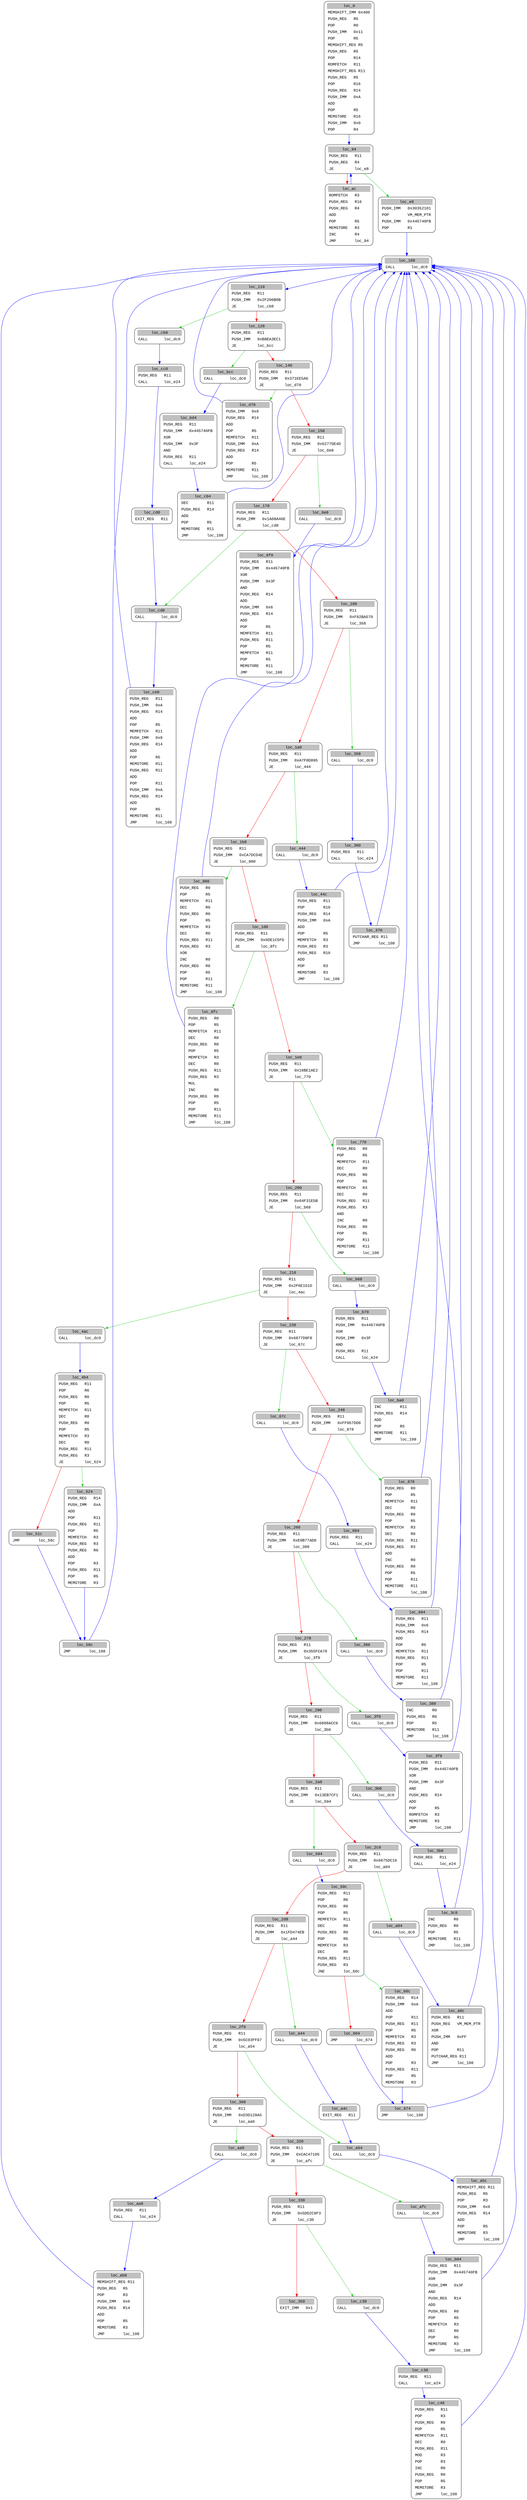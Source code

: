 digraph asm_graph {
0 [
shape="Mrecord" fontname="Courier New"label =<<table border="0" cellborder="0" cellpadding="3"><tr><td align="center" colspan="2" bgcolor="grey">loc_0</td></tr><tr><td align="left">MEMSHIFT_IMM 0x400</td></tr><tr><td align="left">PUSH_REG   R5</td></tr><tr><td align="left">POP        R0</td></tr><tr><td align="left">PUSH_IMM   0x11</td></tr><tr><td align="left">POP        R5</td></tr><tr><td align="left">MEMSHIFT_REG R5</td></tr><tr><td align="left">PUSH_REG   R5</td></tr><tr><td align="left">POP        R14</td></tr><tr><td align="left">ROMFETCH   R11</td></tr><tr><td align="left">MEMSHIFT_REG R11</td></tr><tr><td align="left">PUSH_REG   R5</td></tr><tr><td align="left">POP        R16</td></tr><tr><td align="left">PUSH_REG   R14</td></tr><tr><td align="left">PUSH_IMM   0xA</td></tr><tr><td align="left">ADD        </td></tr><tr><td align="left">POP        R5</td></tr><tr><td align="left">MEMSTORE   R16</td></tr><tr><td align="left">PUSH_IMM   0x0</td></tr><tr><td align="left">POP        R4</td></tr></table>> ];
1 [
shape="Mrecord" fontname="Courier New"label =<<table border="0" cellborder="0" cellpadding="3"><tr><td align="center" colspan="2" bgcolor="grey">loc_e8</td></tr><tr><td align="left">PUSH_IMM   0x30352101</td></tr><tr><td align="left">POP        VM_MEM_PTR</td></tr><tr><td align="left">PUSH_IMM   0x445740FB</td></tr><tr><td align="left">POP        R1</td></tr></table>> ];
2 [
shape="Mrecord" fontname="Courier New"label =<<table border="0" cellborder="0" cellpadding="3"><tr><td align="center" colspan="2" bgcolor="grey">loc_ac</td></tr><tr><td align="left">ROMFETCH   R3</td></tr><tr><td align="left">PUSH_REG   R16</td></tr><tr><td align="left">PUSH_REG   R4</td></tr><tr><td align="left">ADD        </td></tr><tr><td align="left">POP        R5</td></tr><tr><td align="left">MEMSTORE   R3</td></tr><tr><td align="left">INC        R4</td></tr><tr><td align="left">JMP        loc_94</td></tr></table>> ];
4 [
shape="Mrecord" fontname="Courier New"label =<<table border="0" cellborder="0" cellpadding="3"><tr><td align="center" colspan="2" bgcolor="grey">loc_110</td></tr><tr><td align="left">PUSH_REG   R11</td></tr><tr><td align="left">PUSH_IMM   0x2F206B0B</td></tr><tr><td align="left">JE         loc_cb8</td></tr></table>> ];
5 [
shape="Mrecord" fontname="Courier New"label =<<table border="0" cellborder="0" cellpadding="3"><tr><td align="center" colspan="2" bgcolor="grey">loc_94</td></tr><tr><td align="left">PUSH_REG   R11</td></tr><tr><td align="left">PUSH_REG   R4</td></tr><tr><td align="left">JE         loc_e8</td></tr></table>> ];
6 [
shape="Mrecord" fontname="Courier New"label =<<table border="0" cellborder="0" cellpadding="3"><tr><td align="center" colspan="2" bgcolor="grey">loc_cb8</td></tr><tr><td align="left">CALL       loc_dc0</td></tr></table>> ];
7 [
shape="Mrecord" fontname="Courier New"label =<<table border="0" cellborder="0" cellpadding="3"><tr><td align="center" colspan="2" bgcolor="grey">loc_128</td></tr><tr><td align="left">PUSH_REG   R11</td></tr><tr><td align="left">PUSH_IMM   0xB8EA3EC1</td></tr><tr><td align="left">JE         loc_bcc</td></tr></table>> ];
8 [
shape="Mrecord" fontname="Courier New"label =<<table border="0" cellborder="0" cellpadding="3"><tr><td align="center" colspan="2" bgcolor="grey">loc_cc0</td></tr><tr><td align="left">PUSH_REG   R11</td></tr><tr><td align="left">CALL       loc_e24</td></tr></table>> ];
9 [
shape="Mrecord" fontname="Courier New"label =<<table border="0" cellborder="0" cellpadding="3"><tr><td align="center" colspan="2" bgcolor="grey">loc_bcc</td></tr><tr><td align="left">CALL       loc_dc0</td></tr></table>> ];
10 [
shape="Mrecord" fontname="Courier New"label =<<table border="0" cellborder="0" cellpadding="3"><tr><td align="center" colspan="2" bgcolor="grey">loc_140</td></tr><tr><td align="left">PUSH_REG   R11</td></tr><tr><td align="left">PUSH_IMM   0x371EE5A6</td></tr><tr><td align="left">JE         loc_d70</td></tr></table>> ];
12 [
shape="Mrecord" fontname="Courier New"label =<<table border="0" cellborder="0" cellpadding="3"><tr><td align="center" colspan="2" bgcolor="grey">loc_cd0</td></tr><tr><td align="left">EXIT_REG   R11</td></tr></table>> ];
13 [
shape="Mrecord" fontname="Courier New"label =<<table border="0" cellborder="0" cellpadding="3"><tr><td align="center" colspan="2" bgcolor="grey">loc_d70</td></tr><tr><td align="left">PUSH_IMM   0x8</td></tr><tr><td align="left">PUSH_REG   R14</td></tr><tr><td align="left">ADD        </td></tr><tr><td align="left">POP        R5</td></tr><tr><td align="left">MEMFETCH   R11</td></tr><tr><td align="left">PUSH_IMM   0xA</td></tr><tr><td align="left">PUSH_REG   R14</td></tr><tr><td align="left">ADD        </td></tr><tr><td align="left">POP        R5</td></tr><tr><td align="left">MEMSTORE   R11</td></tr><tr><td align="left">JMP        loc_108</td></tr></table>> ];
14 [
shape="Mrecord" fontname="Courier New"label =<<table border="0" cellborder="0" cellpadding="3"><tr><td align="center" colspan="2" bgcolor="grey">loc_158</td></tr><tr><td align="left">PUSH_REG   R11</td></tr><tr><td align="left">PUSH_IMM   0x5277DE4D</td></tr><tr><td align="left">JE         loc_6e8</td></tr></table>> ];
15 [
shape="Mrecord" fontname="Courier New"label =<<table border="0" cellborder="0" cellpadding="3"><tr><td align="center" colspan="2" bgcolor="grey">loc_bd4</td></tr><tr><td align="left">PUSH_REG   R11</td></tr><tr><td align="left">PUSH_IMM   0x445740FB</td></tr><tr><td align="left">XOR        </td></tr><tr><td align="left">PUSH_IMM   0x3F</td></tr><tr><td align="left">AND        </td></tr><tr><td align="left">PUSH_REG   R11</td></tr><tr><td align="left">CALL       loc_e24</td></tr></table>> ];
16 [
shape="Mrecord" fontname="Courier New"label =<<table border="0" cellborder="0" cellpadding="3"><tr><td align="center" colspan="2" bgcolor="grey">loc_ce0</td></tr><tr><td align="left">PUSH_REG   R11</td></tr><tr><td align="left">PUSH_IMM   0xA</td></tr><tr><td align="left">PUSH_REG   R14</td></tr><tr><td align="left">ADD        </td></tr><tr><td align="left">POP        R5</td></tr><tr><td align="left">MEMFETCH   R11</td></tr><tr><td align="left">PUSH_IMM   0x8</td></tr><tr><td align="left">PUSH_REG   R14</td></tr><tr><td align="left">ADD        </td></tr><tr><td align="left">POP        R5</td></tr><tr><td align="left">MEMSTORE   R11</td></tr><tr><td align="left">PUSH_REG   R11</td></tr><tr><td align="left">ADD        </td></tr><tr><td align="left">POP        R11</td></tr><tr><td align="left">PUSH_IMM   0xA</td></tr><tr><td align="left">PUSH_REG   R14</td></tr><tr><td align="left">ADD        </td></tr><tr><td align="left">POP        R5</td></tr><tr><td align="left">MEMSTORE   R11</td></tr><tr><td align="left">JMP        loc_108</td></tr></table>> ];
17 [
shape="Mrecord" fontname="Courier New"label =<<table border="0" cellborder="0" cellpadding="3"><tr><td align="center" colspan="2" bgcolor="grey">loc_108</td></tr><tr><td align="left">CALL       loc_dc0</td></tr></table>> ];
18 [
shape="Mrecord" fontname="Courier New"label =<<table border="0" cellborder="0" cellpadding="3"><tr><td align="center" colspan="2" bgcolor="grey">loc_6e8</td></tr><tr><td align="left">CALL       loc_dc0</td></tr></table>> ];
19 [
shape="Mrecord" fontname="Courier New"label =<<table border="0" cellborder="0" cellpadding="3"><tr><td align="center" colspan="2" bgcolor="grey">loc_170</td></tr><tr><td align="left">PUSH_REG   R11</td></tr><tr><td align="left">PUSH_IMM   0x1A08A46E</td></tr><tr><td align="left">JE         loc_cd8</td></tr></table>> ];
20 [
shape="Mrecord" fontname="Courier New"label =<<table border="0" cellborder="0" cellpadding="3"><tr><td align="center" colspan="2" bgcolor="grey">loc_c04</td></tr><tr><td align="left">DEC        R11</td></tr><tr><td align="left">PUSH_REG   R14</td></tr><tr><td align="left">ADD        </td></tr><tr><td align="left">POP        R5</td></tr><tr><td align="left">MEMSTORE   R11</td></tr><tr><td align="left">JMP        loc_108</td></tr></table>> ];
21 [
shape="Mrecord" fontname="Courier New"label =<<table border="0" cellborder="0" cellpadding="3"><tr><td align="center" colspan="2" bgcolor="grey">loc_6f0</td></tr><tr><td align="left">PUSH_REG   R11</td></tr><tr><td align="left">PUSH_IMM   0x445740FB</td></tr><tr><td align="left">XOR        </td></tr><tr><td align="left">PUSH_IMM   0x3F</td></tr><tr><td align="left">AND        </td></tr><tr><td align="left">PUSH_REG   R14</td></tr><tr><td align="left">ADD        </td></tr><tr><td align="left">PUSH_IMM   0x6</td></tr><tr><td align="left">PUSH_REG   R14</td></tr><tr><td align="left">ADD        </td></tr><tr><td align="left">POP        R5</td></tr><tr><td align="left">MEMFETCH   R11</td></tr><tr><td align="left">PUSH_REG   R11</td></tr><tr><td align="left">POP        R5</td></tr><tr><td align="left">MEMFETCH   R11</td></tr><tr><td align="left">POP        R5</td></tr><tr><td align="left">MEMSTORE   R11</td></tr><tr><td align="left">JMP        loc_108</td></tr></table>> ];
22 [
shape="Mrecord" fontname="Courier New"label =<<table border="0" cellborder="0" cellpadding="3"><tr><td align="center" colspan="2" bgcolor="grey">loc_cd8</td></tr><tr><td align="left">CALL       loc_dc0</td></tr></table>> ];
23 [
shape="Mrecord" fontname="Courier New"label =<<table border="0" cellborder="0" cellpadding="3"><tr><td align="center" colspan="2" bgcolor="grey">loc_188</td></tr><tr><td align="left">PUSH_REG   R11</td></tr><tr><td align="left">PUSH_IMM   0xF82BA570</td></tr><tr><td align="left">JE         loc_358</td></tr></table>> ];
24 [
shape="Mrecord" fontname="Courier New"label =<<table border="0" cellborder="0" cellpadding="3"><tr><td align="center" colspan="2" bgcolor="grey">loc_358</td></tr><tr><td align="left">CALL       loc_dc0</td></tr></table>> ];
25 [
shape="Mrecord" fontname="Courier New"label =<<table border="0" cellborder="0" cellpadding="3"><tr><td align="center" colspan="2" bgcolor="grey">loc_1a0</td></tr><tr><td align="left">PUSH_REG   R11</td></tr><tr><td align="left">PUSH_IMM   0xA7F8D895</td></tr><tr><td align="left">JE         loc_444</td></tr></table>> ];
26 [
shape="Mrecord" fontname="Courier New"label =<<table border="0" cellborder="0" cellpadding="3"><tr><td align="center" colspan="2" bgcolor="grey">loc_360</td></tr><tr><td align="left">PUSH_REG   R11</td></tr><tr><td align="left">CALL       loc_e24</td></tr></table>> ];
27 [
shape="Mrecord" fontname="Courier New"label =<<table border="0" cellborder="0" cellpadding="3"><tr><td align="center" colspan="2" bgcolor="grey">loc_444</td></tr><tr><td align="left">CALL       loc_dc0</td></tr></table>> ];
28 [
shape="Mrecord" fontname="Courier New"label =<<table border="0" cellborder="0" cellpadding="3"><tr><td align="center" colspan="2" bgcolor="grey">loc_1b8</td></tr><tr><td align="left">PUSH_REG   R11</td></tr><tr><td align="left">PUSH_IMM   0xCA7DCD4E</td></tr><tr><td align="left">JE         loc_980</td></tr></table>> ];
29 [
shape="Mrecord" fontname="Courier New"label =<<table border="0" cellborder="0" cellpadding="3"><tr><td align="center" colspan="2" bgcolor="grey">loc_370</td></tr><tr><td align="left">PUTCHAR_REG R11</td></tr><tr><td align="left">JMP        loc_108</td></tr></table>> ];
30 [
shape="Mrecord" fontname="Courier New"label =<<table border="0" cellborder="0" cellpadding="3"><tr><td align="center" colspan="2" bgcolor="grey">loc_980</td></tr><tr><td align="left">PUSH_REG   R0</td></tr><tr><td align="left">POP        R5</td></tr><tr><td align="left">MEMFETCH   R11</td></tr><tr><td align="left">DEC        R0</td></tr><tr><td align="left">PUSH_REG   R0</td></tr><tr><td align="left">POP        R5</td></tr><tr><td align="left">MEMFETCH   R3</td></tr><tr><td align="left">DEC        R0</td></tr><tr><td align="left">PUSH_REG   R11</td></tr><tr><td align="left">PUSH_REG   R3</td></tr><tr><td align="left">XOR        </td></tr><tr><td align="left">INC        R0</td></tr><tr><td align="left">PUSH_REG   R0</td></tr><tr><td align="left">POP        R5</td></tr><tr><td align="left">POP        R11</td></tr><tr><td align="left">MEMSTORE   R11</td></tr><tr><td align="left">JMP        loc_108</td></tr></table>> ];
31 [
shape="Mrecord" fontname="Courier New"label =<<table border="0" cellborder="0" cellpadding="3"><tr><td align="center" colspan="2" bgcolor="grey">loc_1d0</td></tr><tr><td align="left">PUSH_REG   R11</td></tr><tr><td align="left">PUSH_IMM   0x6DE1C5FD</td></tr><tr><td align="left">JE         loc_8fc</td></tr></table>> ];
32 [
shape="Mrecord" fontname="Courier New"label =<<table border="0" cellborder="0" cellpadding="3"><tr><td align="center" colspan="2" bgcolor="grey">loc_44c</td></tr><tr><td align="left">PUSH_REG   R11</td></tr><tr><td align="left">POP        R10</td></tr><tr><td align="left">PUSH_REG   R14</td></tr><tr><td align="left">PUSH_IMM   0xA</td></tr><tr><td align="left">ADD        </td></tr><tr><td align="left">POP        R5</td></tr><tr><td align="left">MEMFETCH   R3</td></tr><tr><td align="left">PUSH_REG   R3</td></tr><tr><td align="left">PUSH_REG   R10</td></tr><tr><td align="left">ADD        </td></tr><tr><td align="left">POP        R3</td></tr><tr><td align="left">MEMSTORE   R3</td></tr><tr><td align="left">JMP        loc_108</td></tr></table>> ];
33 [
shape="Mrecord" fontname="Courier New"label =<<table border="0" cellborder="0" cellpadding="3"><tr><td align="center" colspan="2" bgcolor="grey">loc_8fc</td></tr><tr><td align="left">PUSH_REG   R0</td></tr><tr><td align="left">POP        R5</td></tr><tr><td align="left">MEMFETCH   R11</td></tr><tr><td align="left">DEC        R0</td></tr><tr><td align="left">PUSH_REG   R0</td></tr><tr><td align="left">POP        R5</td></tr><tr><td align="left">MEMFETCH   R3</td></tr><tr><td align="left">DEC        R0</td></tr><tr><td align="left">PUSH_REG   R11</td></tr><tr><td align="left">PUSH_REG   R3</td></tr><tr><td align="left">MUL        </td></tr><tr><td align="left">INC        R0</td></tr><tr><td align="left">PUSH_REG   R0</td></tr><tr><td align="left">POP        R5</td></tr><tr><td align="left">POP        R11</td></tr><tr><td align="left">MEMSTORE   R11</td></tr><tr><td align="left">JMP        loc_108</td></tr></table>> ];
34 [
shape="Mrecord" fontname="Courier New"label =<<table border="0" cellborder="0" cellpadding="3"><tr><td align="center" colspan="2" bgcolor="grey">loc_1e8</td></tr><tr><td align="left">PUSH_REG   R11</td></tr><tr><td align="left">PUSH_IMM   0x16BE1AE2</td></tr><tr><td align="left">JE         loc_770</td></tr></table>> ];
35 [
shape="Mrecord" fontname="Courier New"label =<<table border="0" cellborder="0" cellpadding="3"><tr><td align="center" colspan="2" bgcolor="grey">loc_770</td></tr><tr><td align="left">PUSH_REG   R0</td></tr><tr><td align="left">POP        R5</td></tr><tr><td align="left">MEMFETCH   R11</td></tr><tr><td align="left">DEC        R0</td></tr><tr><td align="left">PUSH_REG   R0</td></tr><tr><td align="left">POP        R5</td></tr><tr><td align="left">MEMFETCH   R3</td></tr><tr><td align="left">DEC        R0</td></tr><tr><td align="left">PUSH_REG   R11</td></tr><tr><td align="left">PUSH_REG   R3</td></tr><tr><td align="left">AND        </td></tr><tr><td align="left">INC        R0</td></tr><tr><td align="left">PUSH_REG   R0</td></tr><tr><td align="left">POP        R5</td></tr><tr><td align="left">POP        R11</td></tr><tr><td align="left">MEMSTORE   R11</td></tr><tr><td align="left">JMP        loc_108</td></tr></table>> ];
36 [
shape="Mrecord" fontname="Courier New"label =<<table border="0" cellborder="0" cellpadding="3"><tr><td align="center" colspan="2" bgcolor="grey">loc_200</td></tr><tr><td align="left">PUSH_REG   R11</td></tr><tr><td align="left">PUSH_IMM   0x64F31E5B</td></tr><tr><td align="left">JE         loc_b68</td></tr></table>> ];
37 [
shape="Mrecord" fontname="Courier New"label =<<table border="0" cellborder="0" cellpadding="3"><tr><td align="center" colspan="2" bgcolor="grey">loc_b68</td></tr><tr><td align="left">CALL       loc_dc0</td></tr></table>> ];
38 [
shape="Mrecord" fontname="Courier New"label =<<table border="0" cellborder="0" cellpadding="3"><tr><td align="center" colspan="2" bgcolor="grey">loc_218</td></tr><tr><td align="left">PUSH_REG   R11</td></tr><tr><td align="left">PUSH_IMM   0x2F6E151D</td></tr><tr><td align="left">JE         loc_4ac</td></tr></table>> ];
39 [
shape="Mrecord" fontname="Courier New"label =<<table border="0" cellborder="0" cellpadding="3"><tr><td align="center" colspan="2" bgcolor="grey">loc_b70</td></tr><tr><td align="left">PUSH_REG   R11</td></tr><tr><td align="left">PUSH_IMM   0x445740FB</td></tr><tr><td align="left">XOR        </td></tr><tr><td align="left">PUSH_IMM   0x3F</td></tr><tr><td align="left">AND        </td></tr><tr><td align="left">PUSH_REG   R11</td></tr><tr><td align="left">CALL       loc_e24</td></tr></table>> ];
40 [
shape="Mrecord" fontname="Courier New"label =<<table border="0" cellborder="0" cellpadding="3"><tr><td align="center" colspan="2" bgcolor="grey">loc_4ac</td></tr><tr><td align="left">CALL       loc_dc0</td></tr></table>> ];
41 [
shape="Mrecord" fontname="Courier New"label =<<table border="0" cellborder="0" cellpadding="3"><tr><td align="center" colspan="2" bgcolor="grey">loc_230</td></tr><tr><td align="left">PUSH_REG   R11</td></tr><tr><td align="left">PUSH_IMM   0x6877D9F8</td></tr><tr><td align="left">JE         loc_67c</td></tr></table>> ];
42 [
shape="Mrecord" fontname="Courier New"label =<<table border="0" cellborder="0" cellpadding="3"><tr><td align="center" colspan="2" bgcolor="grey">loc_ba0</td></tr><tr><td align="left">INC        R11</td></tr><tr><td align="left">PUSH_REG   R14</td></tr><tr><td align="left">ADD        </td></tr><tr><td align="left">POP        R5</td></tr><tr><td align="left">MEMSTORE   R11</td></tr><tr><td align="left">JMP        loc_108</td></tr></table>> ];
43 [
shape="Mrecord" fontname="Courier New"label =<<table border="0" cellborder="0" cellpadding="3"><tr><td align="center" colspan="2" bgcolor="grey">loc_67c</td></tr><tr><td align="left">CALL       loc_dc0</td></tr></table>> ];
44 [
shape="Mrecord" fontname="Courier New"label =<<table border="0" cellborder="0" cellpadding="3"><tr><td align="center" colspan="2" bgcolor="grey">loc_248</td></tr><tr><td align="left">PUSH_REG   R11</td></tr><tr><td align="left">PUSH_IMM   0xFF957DD8</td></tr><tr><td align="left">JE         loc_878</td></tr></table>> ];
45 [
shape="Mrecord" fontname="Courier New"label =<<table border="0" cellborder="0" cellpadding="3"><tr><td align="center" colspan="2" bgcolor="grey">loc_4b4</td></tr><tr><td align="left">PUSH_REG   R11</td></tr><tr><td align="left">POP        R6</td></tr><tr><td align="left">PUSH_REG   R0</td></tr><tr><td align="left">POP        R5</td></tr><tr><td align="left">MEMFETCH   R11</td></tr><tr><td align="left">DEC        R0</td></tr><tr><td align="left">PUSH_REG   R0</td></tr><tr><td align="left">POP        R5</td></tr><tr><td align="left">MEMFETCH   R3</td></tr><tr><td align="left">DEC        R0</td></tr><tr><td align="left">PUSH_REG   R11</td></tr><tr><td align="left">PUSH_REG   R3</td></tr><tr><td align="left">JE         loc_524</td></tr></table>> ];
46 [
shape="Mrecord" fontname="Courier New"label =<<table border="0" cellborder="0" cellpadding="3"><tr><td align="center" colspan="2" bgcolor="grey">loc_878</td></tr><tr><td align="left">PUSH_REG   R0</td></tr><tr><td align="left">POP        R5</td></tr><tr><td align="left">MEMFETCH   R11</td></tr><tr><td align="left">DEC        R0</td></tr><tr><td align="left">PUSH_REG   R0</td></tr><tr><td align="left">POP        R5</td></tr><tr><td align="left">MEMFETCH   R3</td></tr><tr><td align="left">DEC        R0</td></tr><tr><td align="left">PUSH_REG   R11</td></tr><tr><td align="left">PUSH_REG   R3</td></tr><tr><td align="left">ADD        </td></tr><tr><td align="left">INC        R0</td></tr><tr><td align="left">PUSH_REG   R0</td></tr><tr><td align="left">POP        R5</td></tr><tr><td align="left">POP        R11</td></tr><tr><td align="left">MEMSTORE   R11</td></tr><tr><td align="left">JMP        loc_108</td></tr></table>> ];
47 [
shape="Mrecord" fontname="Courier New"label =<<table border="0" cellborder="0" cellpadding="3"><tr><td align="center" colspan="2" bgcolor="grey">loc_260</td></tr><tr><td align="left">PUSH_REG   R11</td></tr><tr><td align="left">PUSH_IMM   0xE0B77AD0</td></tr><tr><td align="left">JE         loc_380</td></tr></table>> ];
48 [
shape="Mrecord" fontname="Courier New"label =<<table border="0" cellborder="0" cellpadding="3"><tr><td align="center" colspan="2" bgcolor="grey">loc_684</td></tr><tr><td align="left">PUSH_REG   R11</td></tr><tr><td align="left">CALL       loc_e24</td></tr></table>> ];
49 [
shape="Mrecord" fontname="Courier New"label =<<table border="0" cellborder="0" cellpadding="3"><tr><td align="center" colspan="2" bgcolor="grey">loc_524</td></tr><tr><td align="left">PUSH_REG   R14</td></tr><tr><td align="left">PUSH_IMM   0xA</td></tr><tr><td align="left">ADD        </td></tr><tr><td align="left">POP        R11</td></tr><tr><td align="left">PUSH_REG   R11</td></tr><tr><td align="left">POP        R5</td></tr><tr><td align="left">MEMFETCH   R3</td></tr><tr><td align="left">PUSH_REG   R3</td></tr><tr><td align="left">PUSH_REG   R6</td></tr><tr><td align="left">ADD        </td></tr><tr><td align="left">POP        R3</td></tr><tr><td align="left">PUSH_REG   R11</td></tr><tr><td align="left">POP        R5</td></tr><tr><td align="left">MEMSTORE   R3</td></tr></table>> ];
50 [
shape="Mrecord" fontname="Courier New"label =<<table border="0" cellborder="0" cellpadding="3"><tr><td align="center" colspan="2" bgcolor="grey">loc_51c</td></tr><tr><td align="left">JMP        loc_58c</td></tr></table>> ];
51 [
shape="Mrecord" fontname="Courier New"label =<<table border="0" cellborder="0" cellpadding="3"><tr><td align="center" colspan="2" bgcolor="grey">loc_380</td></tr><tr><td align="left">CALL       loc_dc0</td></tr></table>> ];
52 [
shape="Mrecord" fontname="Courier New"label =<<table border="0" cellborder="0" cellpadding="3"><tr><td align="center" colspan="2" bgcolor="grey">loc_278</td></tr><tr><td align="left">PUSH_REG   R11</td></tr><tr><td align="left">PUSH_IMM   0x355FCA70</td></tr><tr><td align="left">JE         loc_3f0</td></tr></table>> ];
53 [
shape="Mrecord" fontname="Courier New"label =<<table border="0" cellborder="0" cellpadding="3"><tr><td align="center" colspan="2" bgcolor="grey">loc_694</td></tr><tr><td align="left">PUSH_REG   R11</td></tr><tr><td align="left">PUSH_IMM   0x6</td></tr><tr><td align="left">PUSH_REG   R14</td></tr><tr><td align="left">ADD        </td></tr><tr><td align="left">POP        R5</td></tr><tr><td align="left">MEMFETCH   R11</td></tr><tr><td align="left">PUSH_REG   R11</td></tr><tr><td align="left">POP        R5</td></tr><tr><td align="left">POP        R11</td></tr><tr><td align="left">MEMSTORE   R11</td></tr><tr><td align="left">JMP        loc_108</td></tr></table>> ];
54 [
shape="Mrecord" fontname="Courier New"label =<<table border="0" cellborder="0" cellpadding="3"><tr><td align="center" colspan="2" bgcolor="grey">loc_58c</td></tr><tr><td align="left">JMP        loc_108</td></tr></table>> ];
55 [
shape="Mrecord" fontname="Courier New"label =<<table border="0" cellborder="0" cellpadding="3"><tr><td align="center" colspan="2" bgcolor="grey">loc_388</td></tr><tr><td align="left">INC        R0</td></tr><tr><td align="left">PUSH_REG   R0</td></tr><tr><td align="left">POP        R5</td></tr><tr><td align="left">MEMSTORE   R11</td></tr><tr><td align="left">JMP        loc_108</td></tr></table>> ];
56 [
shape="Mrecord" fontname="Courier New"label =<<table border="0" cellborder="0" cellpadding="3"><tr><td align="center" colspan="2" bgcolor="grey">loc_3f0</td></tr><tr><td align="left">CALL       loc_dc0</td></tr></table>> ];
57 [
shape="Mrecord" fontname="Courier New"label =<<table border="0" cellborder="0" cellpadding="3"><tr><td align="center" colspan="2" bgcolor="grey">loc_290</td></tr><tr><td align="left">PUSH_REG   R11</td></tr><tr><td align="left">PUSH_IMM   0x6808ACC9</td></tr><tr><td align="left">JE         loc_3b0</td></tr></table>> ];
58 [
shape="Mrecord" fontname="Courier New"label =<<table border="0" cellborder="0" cellpadding="3"><tr><td align="center" colspan="2" bgcolor="grey">loc_3f8</td></tr><tr><td align="left">PUSH_REG   R11</td></tr><tr><td align="left">PUSH_IMM   0x445740FB</td></tr><tr><td align="left">XOR        </td></tr><tr><td align="left">PUSH_IMM   0x3F</td></tr><tr><td align="left">AND        </td></tr><tr><td align="left">PUSH_REG   R14</td></tr><tr><td align="left">ADD        </td></tr><tr><td align="left">POP        R5</td></tr><tr><td align="left">ROMFETCH   R3</td></tr><tr><td align="left">MEMSTORE   R3</td></tr><tr><td align="left">JMP        loc_108</td></tr></table>> ];
59 [
shape="Mrecord" fontname="Courier New"label =<<table border="0" cellborder="0" cellpadding="3"><tr><td align="center" colspan="2" bgcolor="grey">loc_3b0</td></tr><tr><td align="left">CALL       loc_dc0</td></tr></table>> ];
60 [
shape="Mrecord" fontname="Courier New"label =<<table border="0" cellborder="0" cellpadding="3"><tr><td align="center" colspan="2" bgcolor="grey">loc_2a8</td></tr><tr><td align="left">PUSH_REG   R11</td></tr><tr><td align="left">PUSH_IMM   0x13EB7CF1</td></tr><tr><td align="left">JE         loc_594</td></tr></table>> ];
61 [
shape="Mrecord" fontname="Courier New"label =<<table border="0" cellborder="0" cellpadding="3"><tr><td align="center" colspan="2" bgcolor="grey">loc_3b8</td></tr><tr><td align="left">PUSH_REG   R11</td></tr><tr><td align="left">CALL       loc_e24</td></tr></table>> ];
62 [
shape="Mrecord" fontname="Courier New"label =<<table border="0" cellborder="0" cellpadding="3"><tr><td align="center" colspan="2" bgcolor="grey">loc_594</td></tr><tr><td align="left">CALL       loc_dc0</td></tr></table>> ];
63 [
shape="Mrecord" fontname="Courier New"label =<<table border="0" cellborder="0" cellpadding="3"><tr><td align="center" colspan="2" bgcolor="grey">loc_2c0</td></tr><tr><td align="left">PUSH_REG   R11</td></tr><tr><td align="left">PUSH_IMM   0x6675DC16</td></tr><tr><td align="left">JE         loc_a04</td></tr></table>> ];
64 [
shape="Mrecord" fontname="Courier New"label =<<table border="0" cellborder="0" cellpadding="3"><tr><td align="center" colspan="2" bgcolor="grey">loc_3c8</td></tr><tr><td align="left">INC        R0</td></tr><tr><td align="left">PUSH_REG   R0</td></tr><tr><td align="left">POP        R5</td></tr><tr><td align="left">MEMSTORE   R11</td></tr><tr><td align="left">JMP        loc_108</td></tr></table>> ];
65 [
shape="Mrecord" fontname="Courier New"label =<<table border="0" cellborder="0" cellpadding="3"><tr><td align="center" colspan="2" bgcolor="grey">loc_a04</td></tr><tr><td align="left">CALL       loc_dc0</td></tr></table>> ];
66 [
shape="Mrecord" fontname="Courier New"label =<<table border="0" cellborder="0" cellpadding="3"><tr><td align="center" colspan="2" bgcolor="grey">loc_2d8</td></tr><tr><td align="left">PUSH_REG   R11</td></tr><tr><td align="left">PUSH_IMM   0x1FD474EB</td></tr><tr><td align="left">JE         loc_a44</td></tr></table>> ];
67 [
shape="Mrecord" fontname="Courier New"label =<<table border="0" cellborder="0" cellpadding="3"><tr><td align="center" colspan="2" bgcolor="grey">loc_59c</td></tr><tr><td align="left">PUSH_REG   R11</td></tr><tr><td align="left">POP        R6</td></tr><tr><td align="left">PUSH_REG   R0</td></tr><tr><td align="left">POP        R5</td></tr><tr><td align="left">MEMFETCH   R11</td></tr><tr><td align="left">DEC        R0</td></tr><tr><td align="left">PUSH_REG   R0</td></tr><tr><td align="left">POP        R5</td></tr><tr><td align="left">MEMFETCH   R3</td></tr><tr><td align="left">DEC        R0</td></tr><tr><td align="left">PUSH_REG   R11</td></tr><tr><td align="left">PUSH_REG   R3</td></tr><tr><td align="left">JNE        loc_60c</td></tr></table>> ];
68 [
shape="Mrecord" fontname="Courier New"label =<<table border="0" cellborder="0" cellpadding="3"><tr><td align="center" colspan="2" bgcolor="grey">loc_a44</td></tr><tr><td align="left">CALL       loc_dc0</td></tr></table>> ];
69 [
shape="Mrecord" fontname="Courier New"label =<<table border="0" cellborder="0" cellpadding="3"><tr><td align="center" colspan="2" bgcolor="grey">loc_2f0</td></tr><tr><td align="left">PUSH_REG   R11</td></tr><tr><td align="left">PUSH_IMM   0x5C03FF97</td></tr><tr><td align="left">JE         loc_a54</td></tr></table>> ];
70 [
shape="Mrecord" fontname="Courier New"label =<<table border="0" cellborder="0" cellpadding="3"><tr><td align="center" colspan="2" bgcolor="grey">loc_a0c</td></tr><tr><td align="left">PUSH_REG   R11</td></tr><tr><td align="left">PUSH_REG   VM_MEM_PTR</td></tr><tr><td align="left">XOR        </td></tr><tr><td align="left">PUSH_IMM   0xFF</td></tr><tr><td align="left">AND        </td></tr><tr><td align="left">POP        R11</td></tr><tr><td align="left">PUTCHAR_REG R11</td></tr><tr><td align="left">JMP        loc_108</td></tr></table>> ];
71 [
shape="Mrecord" fontname="Courier New"label =<<table border="0" cellborder="0" cellpadding="3"><tr><td align="center" colspan="2" bgcolor="grey">loc_60c</td></tr><tr><td align="left">PUSH_REG   R14</td></tr><tr><td align="left">PUSH_IMM   0xA</td></tr><tr><td align="left">ADD        </td></tr><tr><td align="left">POP        R11</td></tr><tr><td align="left">PUSH_REG   R11</td></tr><tr><td align="left">POP        R5</td></tr><tr><td align="left">MEMFETCH   R3</td></tr><tr><td align="left">PUSH_REG   R3</td></tr><tr><td align="left">PUSH_REG   R6</td></tr><tr><td align="left">ADD        </td></tr><tr><td align="left">POP        R3</td></tr><tr><td align="left">PUSH_REG   R11</td></tr><tr><td align="left">POP        R5</td></tr><tr><td align="left">MEMSTORE   R3</td></tr></table>> ];
72 [
shape="Mrecord" fontname="Courier New"label =<<table border="0" cellborder="0" cellpadding="3"><tr><td align="center" colspan="2" bgcolor="grey">loc_604</td></tr><tr><td align="left">JMP        loc_674</td></tr></table>> ];
73 [
shape="Mrecord" fontname="Courier New"label =<<table border="0" cellborder="0" cellpadding="3"><tr><td align="center" colspan="2" bgcolor="grey">loc_a54</td></tr><tr><td align="left">CALL       loc_dc0</td></tr></table>> ];
74 [
shape="Mrecord" fontname="Courier New"label =<<table border="0" cellborder="0" cellpadding="3"><tr><td align="center" colspan="2" bgcolor="grey">loc_308</td></tr><tr><td align="left">PUSH_REG   R11</td></tr><tr><td align="left">PUSH_IMM   0xD3D129A5</td></tr><tr><td align="left">JE         loc_aa0</td></tr></table>> ];
75 [
shape="Mrecord" fontname="Courier New"label =<<table border="0" cellborder="0" cellpadding="3"><tr><td align="center" colspan="2" bgcolor="grey">loc_a4c</td></tr><tr><td align="left">EXIT_REG   R11</td></tr></table>> ];
76 [
shape="Mrecord" fontname="Courier New"label =<<table border="0" cellborder="0" cellpadding="3"><tr><td align="center" colspan="2" bgcolor="grey">loc_674</td></tr><tr><td align="left">JMP        loc_108</td></tr></table>> ];
77 [
shape="Mrecord" fontname="Courier New"label =<<table border="0" cellborder="0" cellpadding="3"><tr><td align="center" colspan="2" bgcolor="grey">loc_aa0</td></tr><tr><td align="left">CALL       loc_dc0</td></tr></table>> ];
78 [
shape="Mrecord" fontname="Courier New"label =<<table border="0" cellborder="0" cellpadding="3"><tr><td align="center" colspan="2" bgcolor="grey">loc_320</td></tr><tr><td align="left">PUSH_REG   R11</td></tr><tr><td align="left">PUSH_IMM   0xCAC47105</td></tr><tr><td align="left">JE         loc_afc</td></tr></table>> ];
79 [
shape="Mrecord" fontname="Courier New"label =<<table border="0" cellborder="0" cellpadding="3"><tr><td align="center" colspan="2" bgcolor="grey">loc_a5c</td></tr><tr><td align="left">MEMSHIFT_REG R11</td></tr><tr><td align="left">PUSH_REG   R5</td></tr><tr><td align="left">POP        R3</td></tr><tr><td align="left">PUSH_IMM   0x6</td></tr><tr><td align="left">PUSH_REG   R14</td></tr><tr><td align="left">ADD        </td></tr><tr><td align="left">POP        R5</td></tr><tr><td align="left">MEMSTORE   R3</td></tr><tr><td align="left">JMP        loc_108</td></tr></table>> ];
80 [
shape="Mrecord" fontname="Courier New"label =<<table border="0" cellborder="0" cellpadding="3"><tr><td align="center" colspan="2" bgcolor="grey">loc_aa8</td></tr><tr><td align="left">PUSH_REG   R11</td></tr><tr><td align="left">CALL       loc_e24</td></tr></table>> ];
81 [
shape="Mrecord" fontname="Courier New"label =<<table border="0" cellborder="0" cellpadding="3"><tr><td align="center" colspan="2" bgcolor="grey">loc_afc</td></tr><tr><td align="left">CALL       loc_dc0</td></tr></table>> ];
82 [
shape="Mrecord" fontname="Courier New"label =<<table border="0" cellborder="0" cellpadding="3"><tr><td align="center" colspan="2" bgcolor="grey">loc_338</td></tr><tr><td align="left">PUSH_REG   R11</td></tr><tr><td align="left">PUSH_IMM   0x5DD2C9F3</td></tr><tr><td align="left">JE         loc_c30</td></tr></table>> ];
83 [
shape="Mrecord" fontname="Courier New"label =<<table border="0" cellborder="0" cellpadding="3"><tr><td align="center" colspan="2" bgcolor="grey">loc_ab8</td></tr><tr><td align="left">MEMSHIFT_REG R11</td></tr><tr><td align="left">PUSH_REG   R5</td></tr><tr><td align="left">POP        R3</td></tr><tr><td align="left">PUSH_IMM   0x6</td></tr><tr><td align="left">PUSH_REG   R14</td></tr><tr><td align="left">ADD        </td></tr><tr><td align="left">POP        R5</td></tr><tr><td align="left">MEMSTORE   R3</td></tr><tr><td align="left">JMP        loc_108</td></tr></table>> ];
84 [
shape="Mrecord" fontname="Courier New"label =<<table border="0" cellborder="0" cellpadding="3"><tr><td align="center" colspan="2" bgcolor="grey">loc_c30</td></tr><tr><td align="left">CALL       loc_dc0</td></tr></table>> ];
85 [
shape="Mrecord" fontname="Courier New"label =<<table border="0" cellborder="0" cellpadding="3"><tr><td align="center" colspan="2" bgcolor="grey">loc_350</td></tr><tr><td align="left">EXIT_IMM   0x1</td></tr></table>> ];
86 [
shape="Mrecord" fontname="Courier New"label =<<table border="0" cellborder="0" cellpadding="3"><tr><td align="center" colspan="2" bgcolor="grey">loc_b04</td></tr><tr><td align="left">PUSH_REG   R11</td></tr><tr><td align="left">PUSH_IMM   0x445740FB</td></tr><tr><td align="left">XOR        </td></tr><tr><td align="left">PUSH_IMM   0x3F</td></tr><tr><td align="left">AND        </td></tr><tr><td align="left">PUSH_REG   R14</td></tr><tr><td align="left">ADD        </td></tr><tr><td align="left">PUSH_REG   R0</td></tr><tr><td align="left">POP        R5</td></tr><tr><td align="left">MEMFETCH   R3</td></tr><tr><td align="left">DEC        R0</td></tr><tr><td align="left">POP        R5</td></tr><tr><td align="left">MEMSTORE   R3</td></tr><tr><td align="left">JMP        loc_108</td></tr></table>> ];
87 [
shape="Mrecord" fontname="Courier New"label =<<table border="0" cellborder="0" cellpadding="3"><tr><td align="center" colspan="2" bgcolor="grey">loc_c38</td></tr><tr><td align="left">PUSH_REG   R11</td></tr><tr><td align="left">CALL       loc_e24</td></tr></table>> ];
88 [
shape="Mrecord" fontname="Courier New"label =<<table border="0" cellborder="0" cellpadding="3"><tr><td align="center" colspan="2" bgcolor="grey">loc_c48</td></tr><tr><td align="left">PUSH_REG   R11</td></tr><tr><td align="left">POP        R3</td></tr><tr><td align="left">PUSH_REG   R0</td></tr><tr><td align="left">POP        R5</td></tr><tr><td align="left">MEMFETCH   R11</td></tr><tr><td align="left">DEC        R0</td></tr><tr><td align="left">PUSH_REG   R11</td></tr><tr><td align="left">MOD        R3</td></tr><tr><td align="left">POP        R3</td></tr><tr><td align="left">INC        R0</td></tr><tr><td align="left">PUSH_REG   R0</td></tr><tr><td align="left">POP        R5</td></tr><tr><td align="left">MEMSTORE   R3</td></tr><tr><td align="left">JMP        loc_108</td></tr></table>> ];
4 -> 6[color="limegreen"];
4 -> 7[color="red"];
6 -> 8[color="blue"];
7 -> 10[color="red"];
7 -> 9[color="limegreen"];
8 -> 12[color="blue"];
10 -> 13[color="limegreen"];
10 -> 14[color="red"];
9 -> 15[color="blue"];
14 -> 18[color="limegreen"];
14 -> 19[color="red"];
15 -> 20[color="blue"];
18 -> 21[color="blue"];
19 -> 23[color="red"];
23 -> 24[color="limegreen"];
23 -> 25[color="red"];
24 -> 26[color="blue"];
25 -> 28[color="red"];
25 -> 27[color="limegreen"];
26 -> 29[color="blue"];
28 -> 30[color="limegreen"];
28 -> 31[color="red"];
27 -> 32[color="blue"];
31 -> 34[color="red"];
31 -> 33[color="limegreen"];
34 -> 35[color="limegreen"];
34 -> 36[color="red"];
36 -> 37[color="limegreen"];
36 -> 38[color="red"];
37 -> 39[color="blue"];
38 -> 41[color="red"];
38 -> 40[color="limegreen"];
39 -> 42[color="blue"];
41 -> 44[color="red"];
41 -> 43[color="limegreen"];
40 -> 45[color="blue"];
44 -> 46[color="limegreen"];
44 -> 47[color="red"];
43 -> 48[color="blue"];
45 -> 49[color="limegreen"];
45 -> 50[color="red"];
47 -> 51[color="limegreen"];
47 -> 52[color="red"];
48 -> 53[color="blue"];
51 -> 55[color="blue"];
52 -> 56[color="limegreen"];
52 -> 57[color="red"];
56 -> 58[color="blue"];
57 -> 59[color="limegreen"];
57 -> 60[color="red"];
59 -> 61[color="blue"];
60 -> 63[color="red"];
60 -> 62[color="limegreen"];
61 -> 64[color="blue"];
63 -> 66[color="red"];
63 -> 65[color="limegreen"];
62 -> 67[color="blue"];
66 -> 69[color="red"];
66 -> 68[color="limegreen"];
65 -> 70[color="blue"];
67 -> 71[color="limegreen"];
67 -> 72[color="red"];
69 -> 74[color="red"];
69 -> 73[color="limegreen"];
68 -> 75[color="blue"];
75 -> 73[color="blue"];
74 -> 77[color="limegreen"];
74 -> 78[color="red"];
73 -> 79[color="blue"];
77 -> 80[color="blue"];
78 -> 82[color="red"];
78 -> 81[color="limegreen"];
80 -> 83[color="blue"];
82 -> 84[color="limegreen"];
82 -> 85[color="red"];
81 -> 86[color="blue"];
84 -> 87[color="blue"];
87 -> 88[color="blue"];
50 -> 54[color="blue"];
42 -> 17[color="blue"];
46 -> 17[color="blue"];
32 -> 17[color="blue"];
79 -> 17[color="blue"];
33 -> 17[color="blue"];
88 -> 17[color="blue"];
16 -> 17[color="blue"];
86 -> 17[color="blue"];
13 -> 17[color="blue"];
70 -> 17[color="blue"];
35 -> 17[color="blue"];
53 -> 17[color="blue"];
58 -> 17[color="blue"];
20 -> 17[color="blue"];
55 -> 17[color="blue"];
54 -> 17[color="blue"];
29 -> 17[color="blue"];
83 -> 17[color="blue"];
64 -> 17[color="blue"];
30 -> 17[color="blue"];
21 -> 17[color="blue"];
17 -> 4[color="blue"];
2 -> 5[color="blue"];
5 -> 2[color="red"];
5 -> 1[color="limegreen"];
72 -> 76[color="blue"];
76 -> 17[color="blue"];
19 -> 22[color="limegreen"];
22 -> 16[color="blue"];
0 -> 5[color="blue"];
1 -> 17[color="blue"];
12 -> 22[color="blue"];
49 -> 54[color="blue"];
71 -> 76[color="blue"];
}